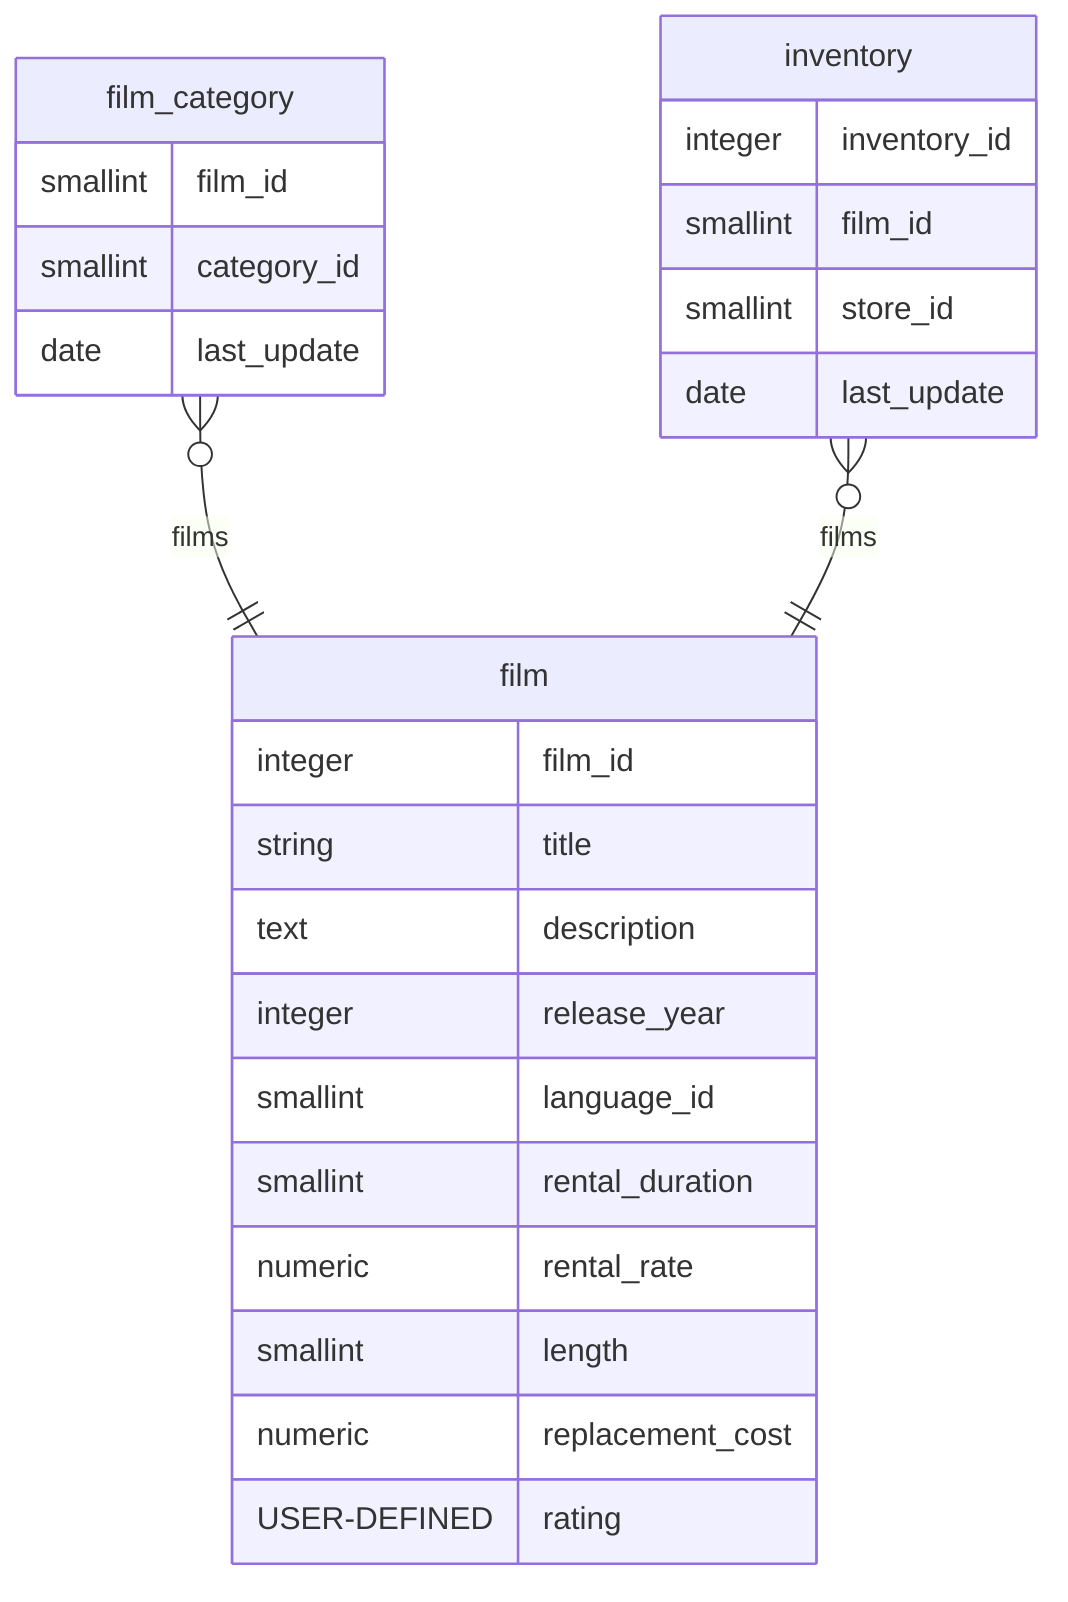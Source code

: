 erDiagram
    film_category }o--||film:films
    inventory}o--||film:films
    
    film_category{
    smallint  film_id
    smallint category_id
    date last_update
    }

    inventory{
    integer inventory_id
    smallint film_id
    smallint store_id
    date last_update
    }

    film{
    integer film_id
    string title
    text description
    integer release_year
    smallint language_id
    smallint rental_duration
    numeric rental_rate
    smallint length
    numeric replacement_cost
    USER-DEFINED rating
    }